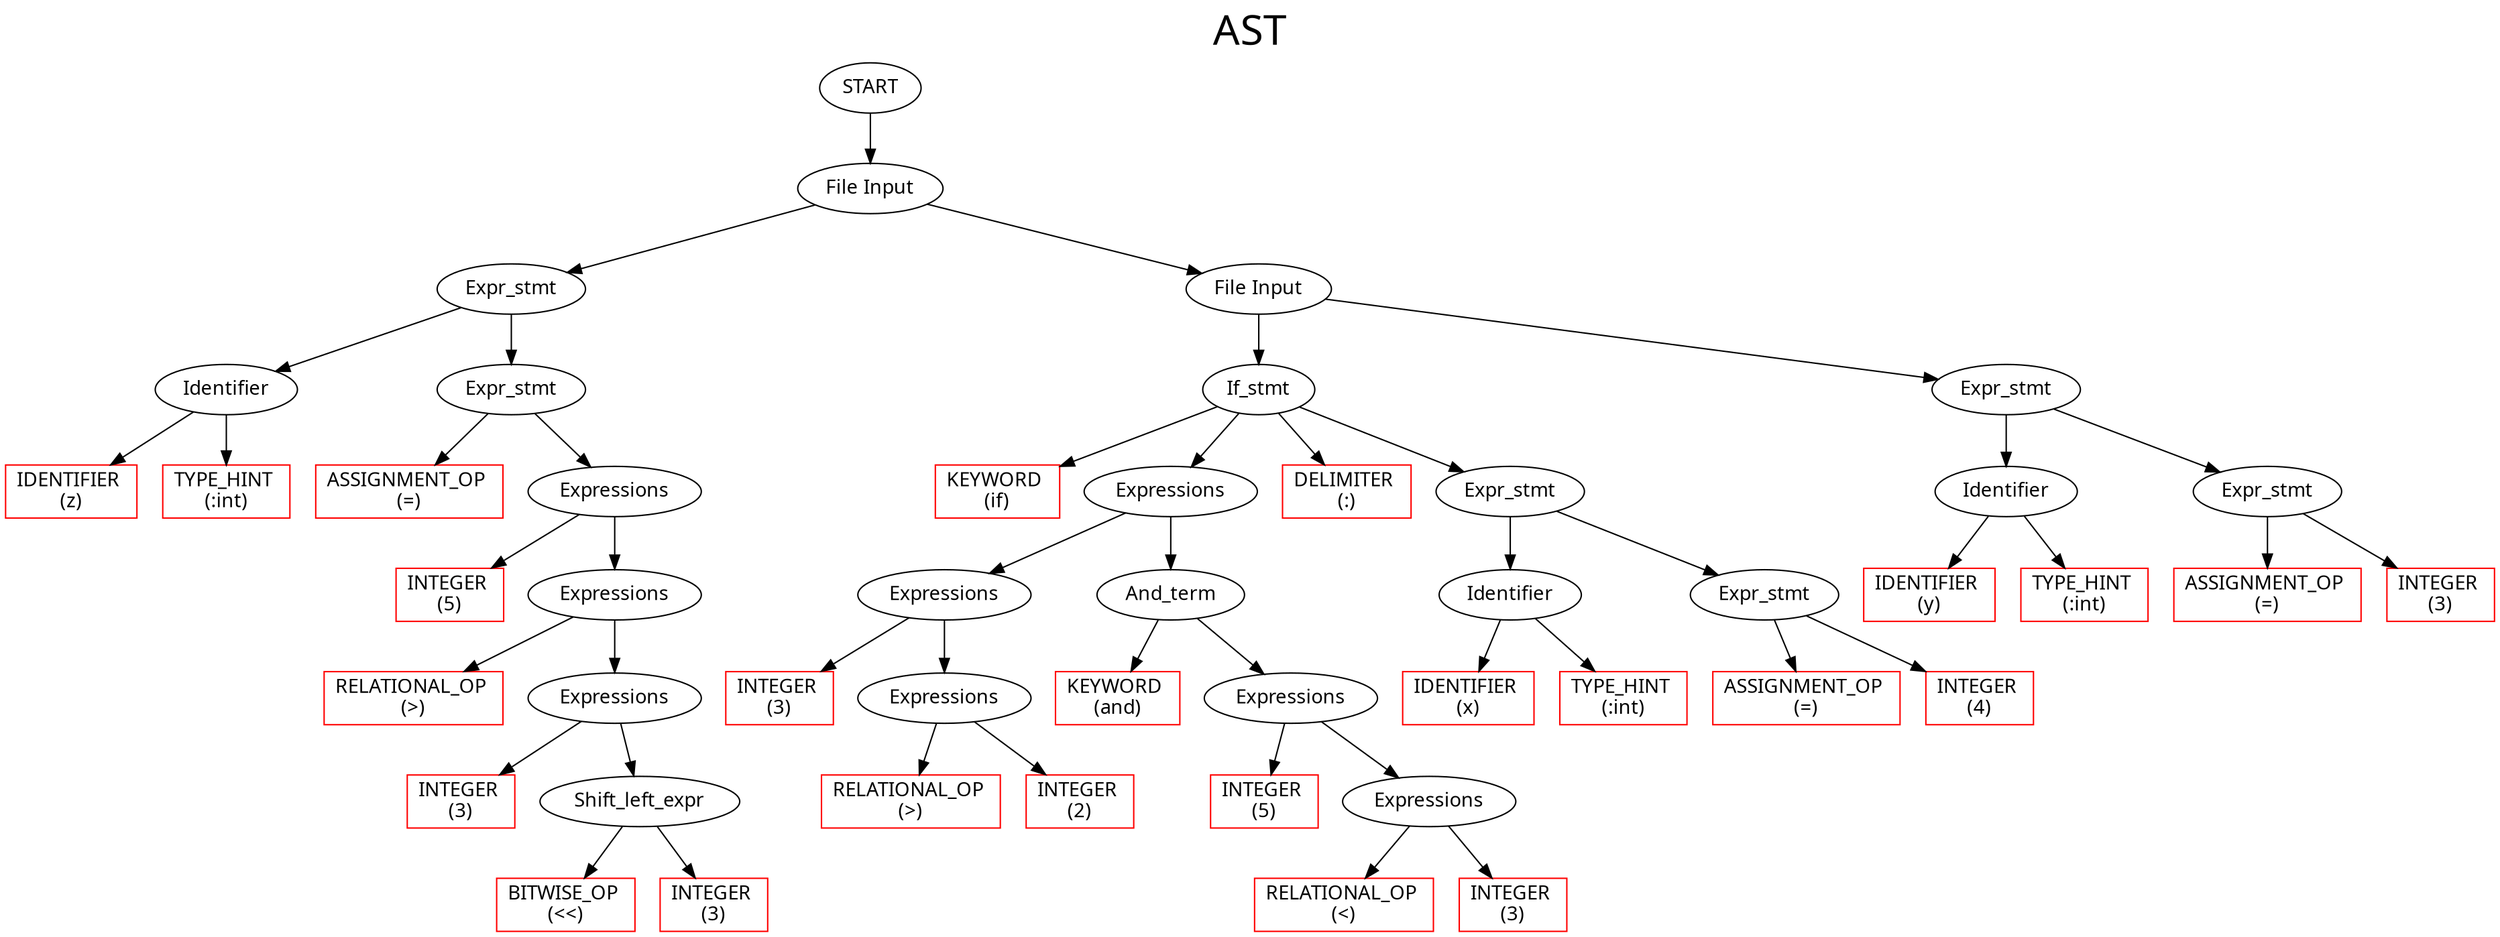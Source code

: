 digraph G{

label     = "AST"
fontname  = "Cascadia code"
fontsize  = 30
labelloc  = t

node   [ fontname="Cascadia code" ]
	149		[ style = solid label = "START"  ];
	149 -> 148
	148		[ style = solid label = "File Input"  ];
	148 -> 43
	43		[ style = solid label = "Expr_stmt"  ];
	43 -> 2
	2		[ style = solid label = "Identifier"  ];
	2 -> 0
	0		[ style = solid label = "IDENTIFIER 
(z)" color = red shape = rectangle ];
	2 -> 1
	1		[ style = solid label = "TYPE_HINT 
(:int)" color = red shape = rectangle ];
	43 -> 42
	42		[ style = solid label = "Expr_stmt"  ];
	42 -> 3
	3		[ style = solid label = "ASSIGNMENT_OP 
(=)" color = red shape = rectangle ];
	42 -> 38
	38		[ style = solid label = "Expressions"  ];
	38 -> 14
	14		[ style = solid label = "INTEGER 
(5)" color = red shape = rectangle ];
	38 -> 37
	37		[ style = solid label = "Expressions"  ];
	37 -> 15
	15		[ style = solid label = "RELATIONAL_OP 
(>)" color = red shape = rectangle ];
	37 -> 33
	33		[ style = solid label = "Expressions"  ];
	33 -> 23
	23		[ style = solid label = "INTEGER 
(3)" color = red shape = rectangle ];
	33 -> 32
	32		[ style = solid label = "Shift_left_expr"  ];
	32 -> 24
	24		[ style = solid label = "BITWISE_OP 
(<<)" color = red shape = rectangle ];
	32 -> 28
	28		[ style = solid label = "INTEGER 
(3)" color = red shape = rectangle ];
	148 -> 147
	147		[ style = solid label = "File Input"  ];
	147 -> 118
	118		[ style = solid label = "If_stmt"  ];
	118 -> 45
	45		[ style = solid label = "KEYWORD 
(if)" color = red shape = rectangle ];
	118 -> 87
	87		[ style = solid label = "Expressions"  ];
	87 -> 65
	65		[ style = solid label = "Expressions"  ];
	65 -> 46
	46		[ style = solid label = "INTEGER 
(3)" color = red shape = rectangle ];
	65 -> 64
	64		[ style = solid label = "Expressions"  ];
	64 -> 47
	47		[ style = solid label = "RELATIONAL_OP 
(>)" color = red shape = rectangle ];
	64 -> 55
	55		[ style = solid label = "INTEGER 
(2)" color = red shape = rectangle ];
	87 -> 86
	86		[ style = solid label = "And_term"  ];
	86 -> 56
	56		[ style = solid label = "KEYWORD 
(and)" color = red shape = rectangle ];
	86 -> 85
	85		[ style = solid label = "Expressions"  ];
	85 -> 66
	66		[ style = solid label = "INTEGER 
(5)" color = red shape = rectangle ];
	85 -> 84
	84		[ style = solid label = "Expressions"  ];
	84 -> 67
	67		[ style = solid label = "RELATIONAL_OP 
(<)" color = red shape = rectangle ];
	84 -> 75
	75		[ style = solid label = "INTEGER 
(3)" color = red shape = rectangle ];
	118 -> 76
	76		[ style = solid label = "DELIMITER 
(:)" color = red shape = rectangle ];
	118 -> 115
	115		[ style = solid label = "Expr_stmt"  ];
	115 -> 91
	91		[ style = solid label = "Identifier"  ];
	91 -> 89
	89		[ style = solid label = "IDENTIFIER 
(x)" color = red shape = rectangle ];
	91 -> 90
	90		[ style = solid label = "TYPE_HINT 
(:int)" color = red shape = rectangle ];
	115 -> 114
	114		[ style = solid label = "Expr_stmt"  ];
	114 -> 92
	92		[ style = solid label = "ASSIGNMENT_OP 
(=)" color = red shape = rectangle ];
	114 -> 103
	103		[ style = solid label = "INTEGER 
(4)" color = red shape = rectangle ];
	147 -> 144
	144		[ style = solid label = "Expr_stmt"  ];
	144 -> 120
	120		[ style = solid label = "Identifier"  ];
	120 -> 117
	117		[ style = solid label = "IDENTIFIER 
(y)" color = red shape = rectangle ];
	120 -> 119
	119		[ style = solid label = "TYPE_HINT 
(:int)" color = red shape = rectangle ];
	144 -> 143
	143		[ style = solid label = "Expr_stmt"  ];
	143 -> 121
	121		[ style = solid label = "ASSIGNMENT_OP 
(=)" color = red shape = rectangle ];
	143 -> 132
	132		[ style = solid label = "INTEGER 
(3)" color = red shape = rectangle ];
}